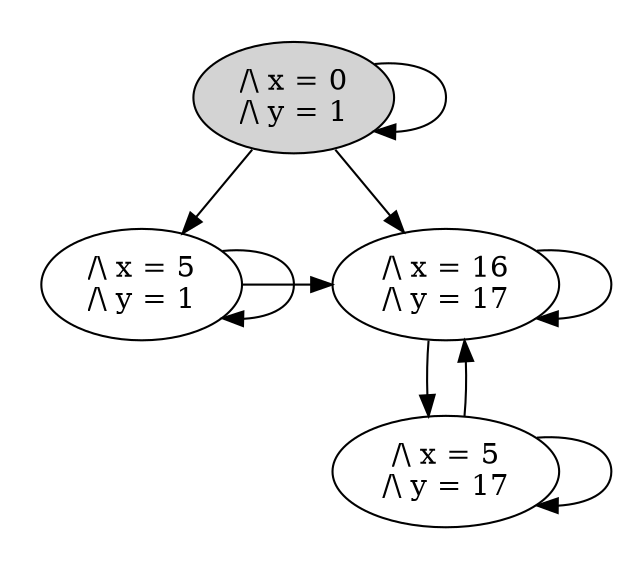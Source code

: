 strict digraph DiskGraph {
nodesep=0.35;
subgraph cluster_graph {
color="white";
-3810599722284383802 [label="/\\ x = 0\n/\\ y = 1",style = filled]
-3810599722284383802 -> 1031559040308002236 [label="",color="black",fontcolor="black"];
1031559040308002236 [label="/\\ x = 5\n/\\ y = 1"];
-3810599722284383802 -> -2330573378511816567 [label="",color="black",fontcolor="black"];
-2330573378511816567 [label="/\\ x = 16\n/\\ y = 17"];
-3810599722284383802 -> -3810599722284383802 [label="",color="black",fontcolor="black"];
1031559040308002236 -> 1031559040308002236 [label="",color="black",fontcolor="black"];
1031559040308002236 -> -2330573378511816567 [label="",color="black",fontcolor="black"];
1031559040308002236 -> 1031559040308002236 [label="",color="black",fontcolor="black"];
-2330573378511816567 -> 3581377086636584689 [label="",color="black",fontcolor="black"];
3581377086636584689 [label="/\\ x = 5\n/\\ y = 17"];
-2330573378511816567 -> -2330573378511816567 [label="",color="black",fontcolor="black"];
-2330573378511816567 -> -2330573378511816567 [label="",color="black",fontcolor="black"];
3581377086636584689 -> 3581377086636584689 [label="",color="black",fontcolor="black"];
3581377086636584689 -> -2330573378511816567 [label="",color="black",fontcolor="black"];
3581377086636584689 -> 3581377086636584689 [label="",color="black",fontcolor="black"];
{rank = same; -3810599722284383802;}
{rank = same; 1031559040308002236;-2330573378511816567;}
{rank = same; 3581377086636584689;}
}
}